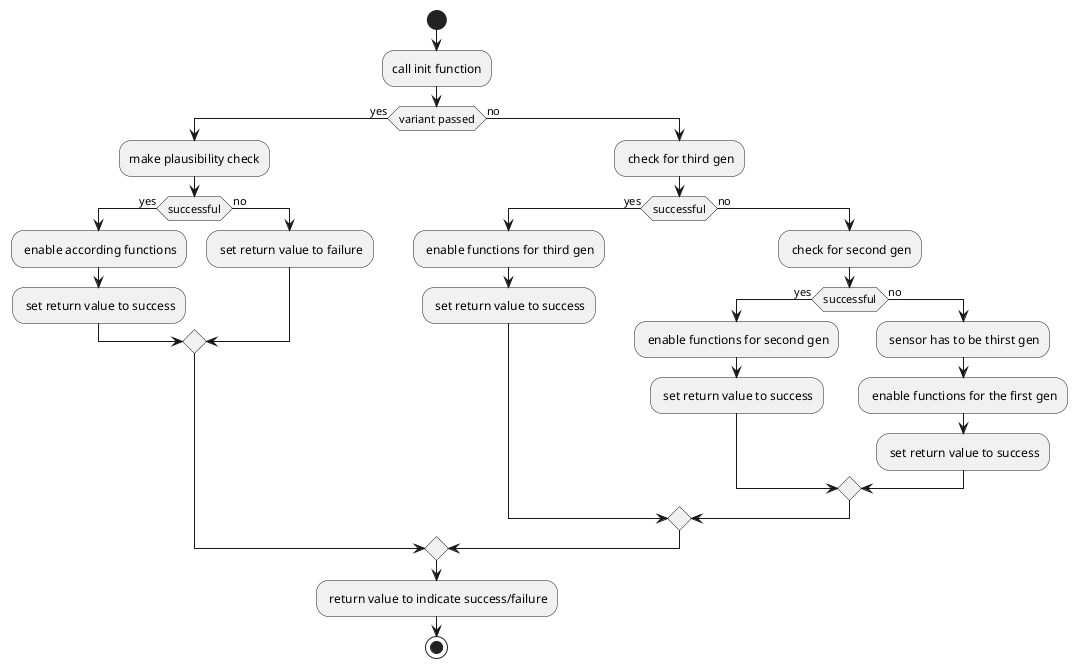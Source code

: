 @startuml

start

:call init function;
if(variant passed) then (yes)
    :make plausibility check;
    if(successful) then (yes)
        : enable according functions;
        : set return value to success;
    else (no)
        : set return value to failure;
    endif
else (no)
    : check for third gen;
    if(successful) then (yes)
        : enable functions for third gen;
        : set return value to success;
    else (no)
        : check for second gen;
        if(successful) then (yes)
        : enable functions for second gen;
        : set return value to success;
        else (no)
        : sensor has to be thirst gen;
        : enable functions for the first gen;
        : set return value to success;
        endif
    endif
endif
: return value to indicate success/failure;
stop
@enduml